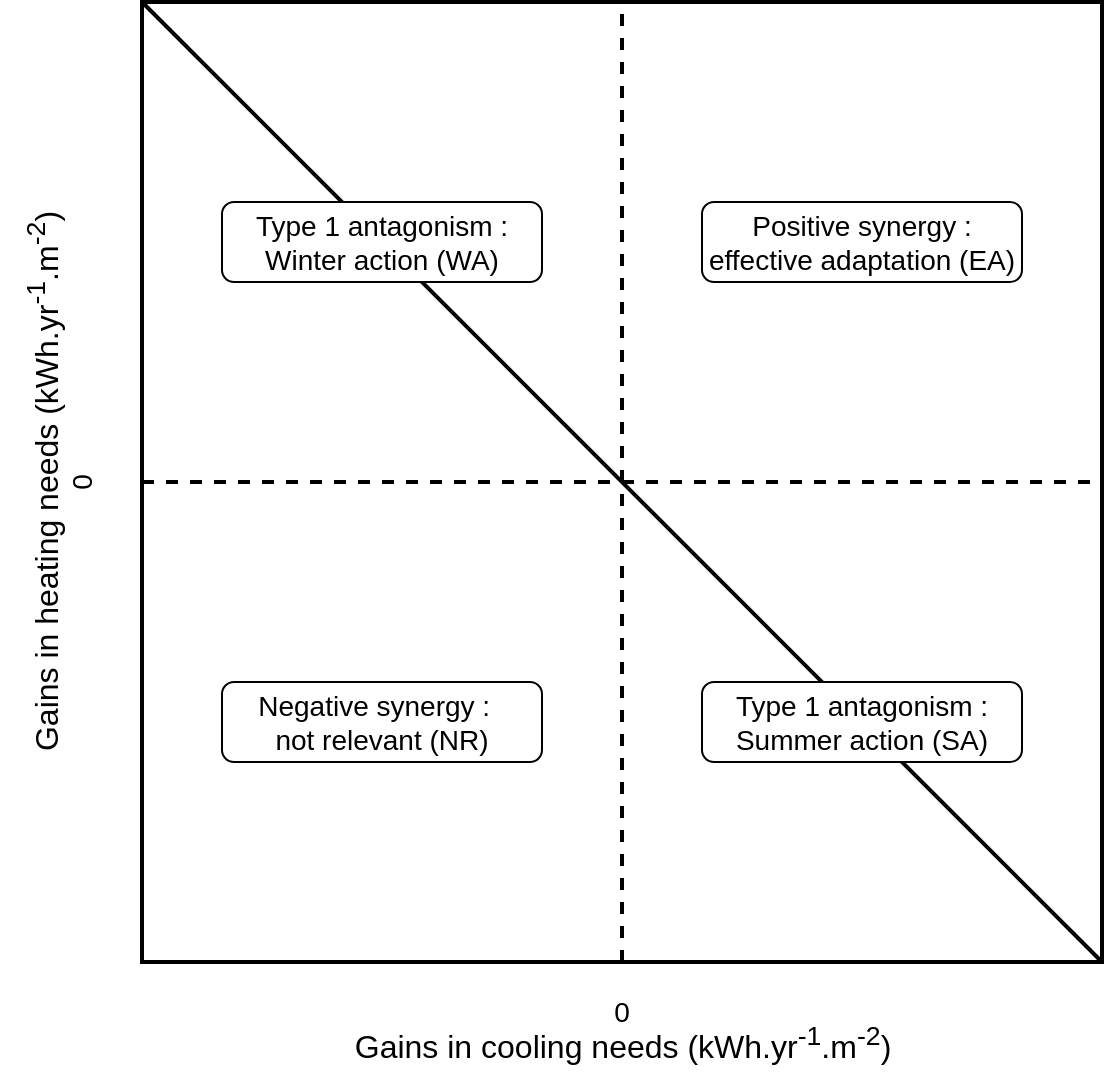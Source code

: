 <mxfile version="26.0.9">
  <diagram name="Page-1" id="QJLMCJQy1_5bdiTj8VcF">
    <mxGraphModel dx="979" dy="590" grid="1" gridSize="10" guides="1" tooltips="1" connect="1" arrows="1" fold="1" page="1" pageScale="1" pageWidth="827" pageHeight="1169" math="0" shadow="0">
      <root>
        <mxCell id="0" />
        <mxCell id="1" parent="0" />
        <mxCell id="67WQexs9Sre8SpSY5UGs-1" value="" style="rounded=0;whiteSpace=wrap;html=1;strokeWidth=2;fillColor=none;" parent="1" vertex="1">
          <mxGeometry x="160" y="160" width="480" height="480" as="geometry" />
        </mxCell>
        <mxCell id="67WQexs9Sre8SpSY5UGs-3" value="&lt;font style=&quot;font-size: 16px;&quot;&gt;Gains in cooling needs (kWh.yr&lt;sup&gt;-1&lt;/sup&gt;.m&lt;sup&gt;-2&lt;/sup&gt;)&lt;/font&gt;" style="text;html=1;align=center;verticalAlign=middle;resizable=0;points=[];autosize=1;strokeColor=none;fillColor=none;" parent="1" vertex="1">
          <mxGeometry x="255" y="660" width="290" height="40" as="geometry" />
        </mxCell>
        <mxCell id="67WQexs9Sre8SpSY5UGs-4" value="&lt;font style=&quot;font-size: 16px;&quot;&gt;Gains in heating needs (kWh.yr&lt;sup&gt;-1&lt;/sup&gt;.m&lt;sup&gt;-2&lt;/sup&gt;)&lt;/font&gt;" style="text;html=1;align=center;verticalAlign=middle;resizable=0;points=[];autosize=1;strokeColor=none;fillColor=none;rotation=270;" parent="1" vertex="1">
          <mxGeometry x="-35" y="380" width="290" height="40" as="geometry" />
        </mxCell>
        <mxCell id="67WQexs9Sre8SpSY5UGs-6" value="0" style="text;html=1;align=center;verticalAlign=middle;whiteSpace=wrap;rounded=0;fontSize=14;" parent="1" vertex="1">
          <mxGeometry x="370" y="650" width="60" height="30" as="geometry" />
        </mxCell>
        <mxCell id="67WQexs9Sre8SpSY5UGs-7" value="0" style="text;html=1;align=center;verticalAlign=middle;whiteSpace=wrap;rounded=0;fontSize=14;rotation=270;" parent="1" vertex="1">
          <mxGeometry x="100" y="385" width="60" height="30" as="geometry" />
        </mxCell>
        <mxCell id="67WQexs9Sre8SpSY5UGs-8" value="" style="endArrow=none;html=1;rounded=0;strokeWidth=2;dashed=1;" parent="1" edge="1">
          <mxGeometry width="50" height="50" relative="1" as="geometry">
            <mxPoint x="400" y="640" as="sourcePoint" />
            <mxPoint x="400" y="160" as="targetPoint" />
          </mxGeometry>
        </mxCell>
        <mxCell id="67WQexs9Sre8SpSY5UGs-9" value="" style="endArrow=none;html=1;rounded=0;strokeWidth=2;dashed=1;" parent="1" edge="1">
          <mxGeometry width="50" height="50" relative="1" as="geometry">
            <mxPoint x="160" y="400" as="sourcePoint" />
            <mxPoint x="640" y="400" as="targetPoint" />
          </mxGeometry>
        </mxCell>
        <mxCell id="67WQexs9Sre8SpSY5UGs-11" value="" style="endArrow=none;html=1;rounded=0;entryX=0;entryY=0;entryDx=0;entryDy=0;exitX=1;exitY=1;exitDx=0;exitDy=0;strokeWidth=2;" parent="1" source="67WQexs9Sre8SpSY5UGs-1" target="67WQexs9Sre8SpSY5UGs-1" edge="1">
          <mxGeometry width="50" height="50" relative="1" as="geometry">
            <mxPoint x="360" y="480" as="sourcePoint" />
            <mxPoint x="410" y="430" as="targetPoint" />
          </mxGeometry>
        </mxCell>
        <mxCell id="67WQexs9Sre8SpSY5UGs-13" value="&lt;font style=&quot;font-size: 14px;&quot;&gt;Positive synergy : effective adaptation (EA)&lt;/font&gt;" style="text;html=1;align=center;verticalAlign=middle;whiteSpace=wrap;rounded=1;strokeColor=default;perimeterSpacing=10;strokeWidth=1;" parent="1" vertex="1">
          <mxGeometry x="440" y="260" width="160" height="40" as="geometry" />
        </mxCell>
        <mxCell id="67WQexs9Sre8SpSY5UGs-15" value="&lt;font style=&quot;font-size: 14px;&quot;&gt;Negative synergy :&amp;nbsp;&amp;nbsp;&lt;/font&gt;&lt;div&gt;&lt;font style=&quot;font-size: 14px;&quot;&gt;not relevant (NR)&lt;/font&gt;&lt;/div&gt;" style="text;html=1;align=center;verticalAlign=middle;whiteSpace=wrap;rounded=1;strokeColor=default;perimeterSpacing=10;strokeWidth=1;" parent="1" vertex="1">
          <mxGeometry x="200" y="500" width="160" height="40" as="geometry" />
        </mxCell>
        <mxCell id="67WQexs9Sre8SpSY5UGs-16" value="&lt;font style=&quot;font-size: 14px;&quot;&gt;Type 1 antagonism : Winter action (WA)&lt;/font&gt;" style="text;html=1;align=center;verticalAlign=middle;whiteSpace=wrap;rounded=1;fillColor=default;strokeColor=default;perimeterSpacing=10;strokeWidth=1;" parent="1" vertex="1">
          <mxGeometry x="200" y="260" width="160" height="40" as="geometry" />
        </mxCell>
        <mxCell id="67WQexs9Sre8SpSY5UGs-17" value="&lt;span style=&quot;font-size: 14px;&quot;&gt;Type 1 antagonism : Summer action (SA)&lt;/span&gt;" style="text;html=1;align=center;verticalAlign=middle;whiteSpace=wrap;rounded=1;fillColor=default;gradientColor=none;strokeColor=default;perimeterSpacing=10;strokeWidth=1;" parent="1" vertex="1">
          <mxGeometry x="440" y="500" width="160" height="40" as="geometry" />
        </mxCell>
      </root>
    </mxGraphModel>
  </diagram>
</mxfile>
